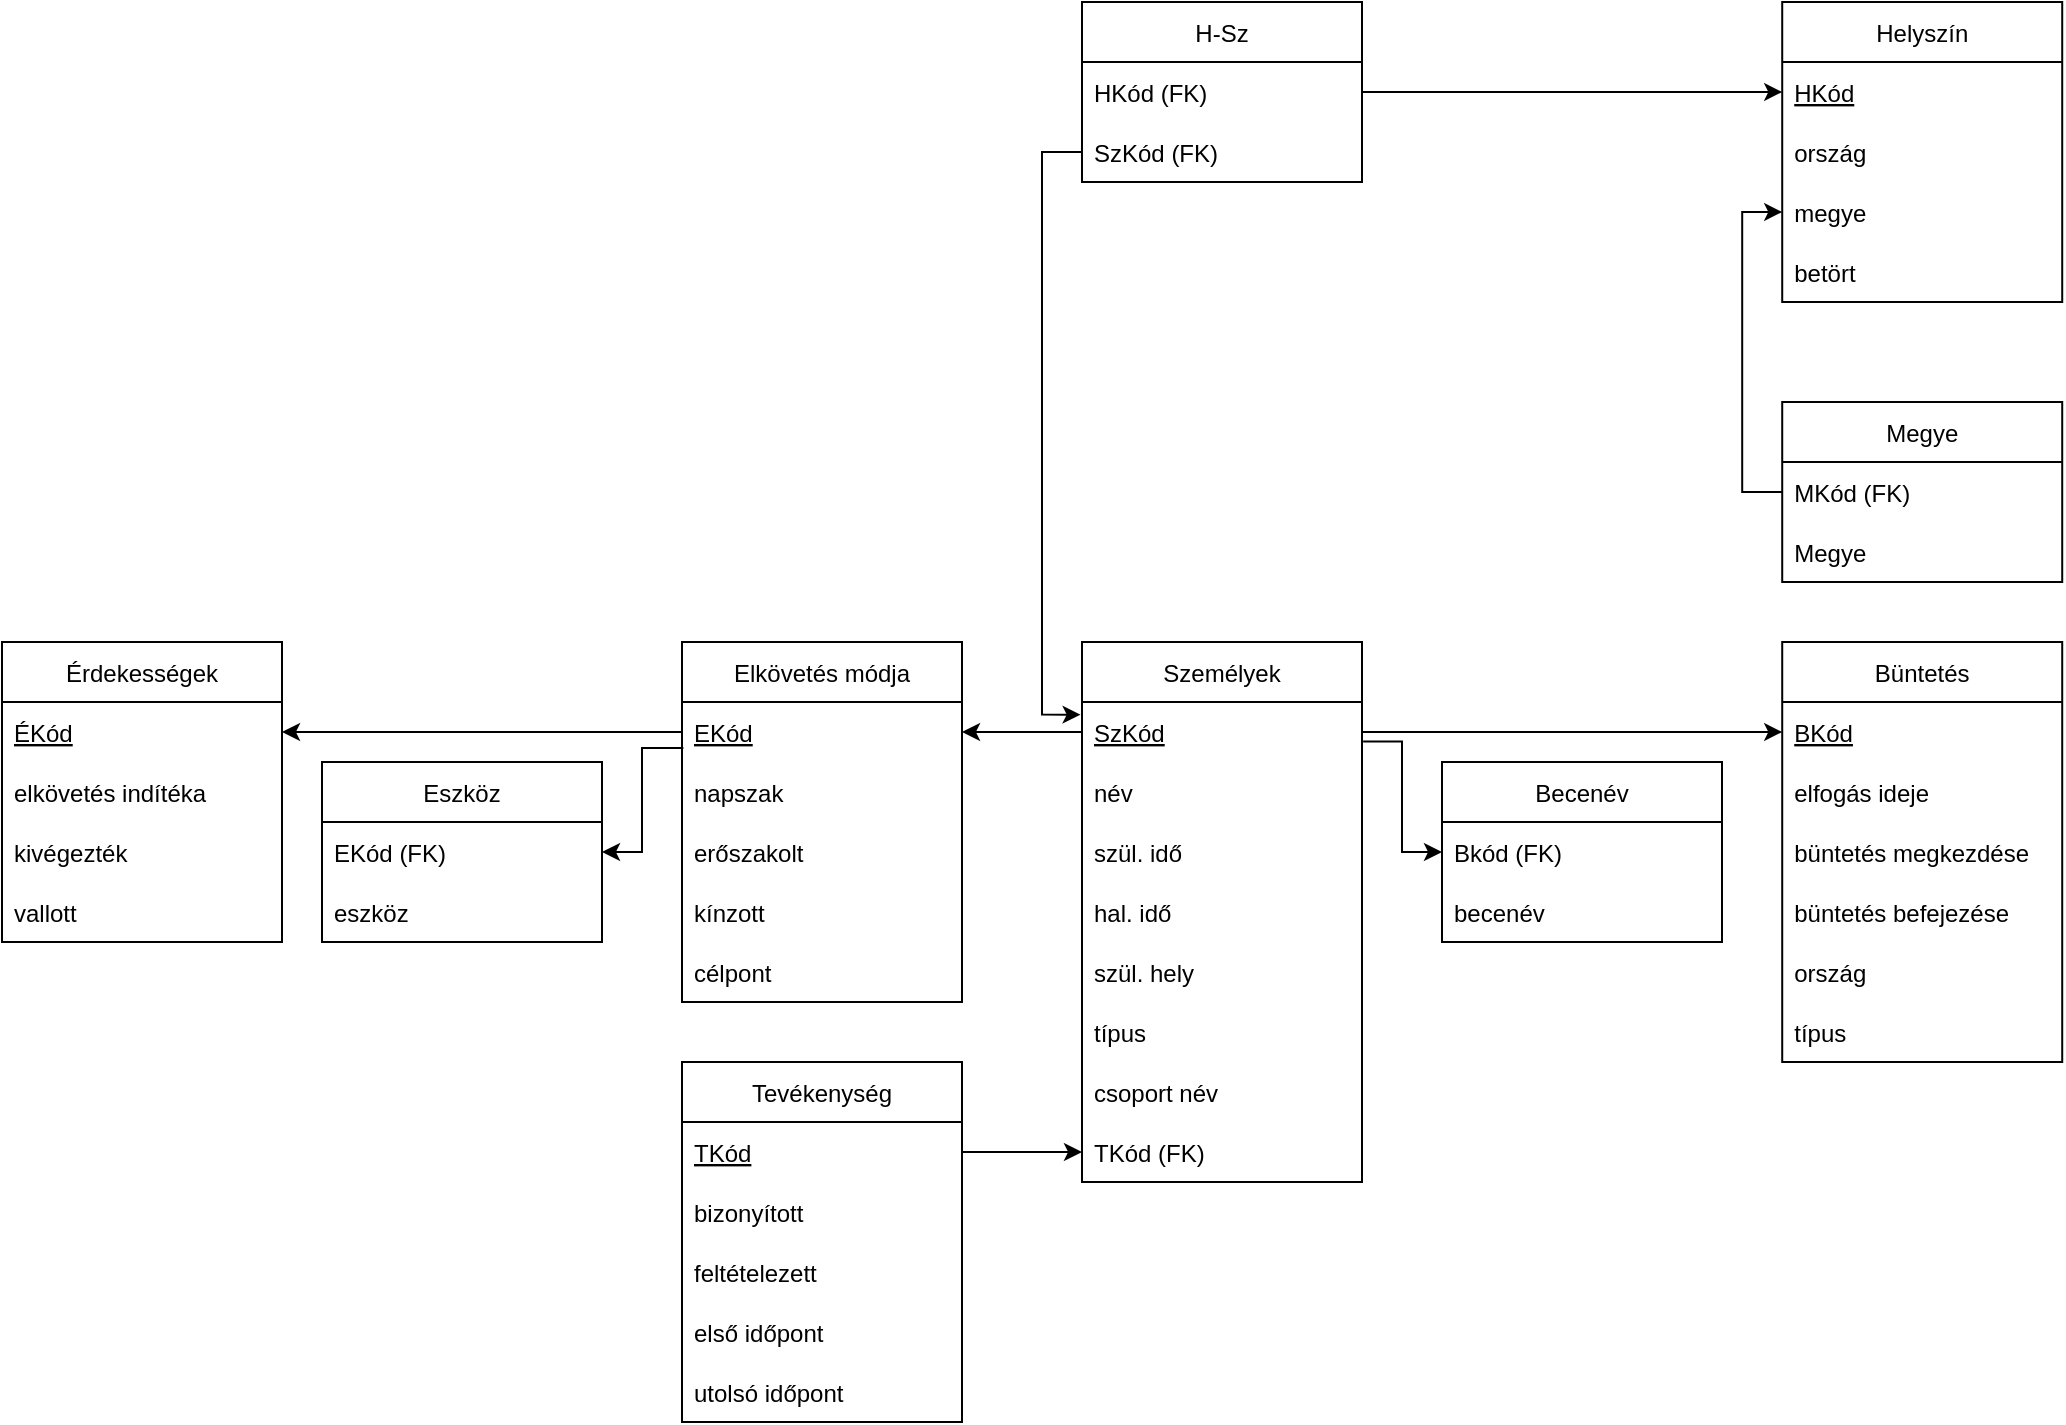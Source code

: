 <mxfile version="20.3.0" type="device"><diagram id="YJI0DrOFldtFjS6iQFlt" name="1 oldal"><mxGraphModel dx="2249" dy="2072" grid="1" gridSize="10" guides="1" tooltips="1" connect="1" arrows="1" fold="1" page="1" pageScale="1" pageWidth="827" pageHeight="1169" math="0" shadow="0"><root><mxCell id="0"/><mxCell id="1" parent="0"/><mxCell id="6kltKIEP96OqzM-ZjhFF-71" value="" style="edgeStyle=orthogonalEdgeStyle;rounded=0;orthogonalLoop=1;jettySize=auto;html=1;entryX=0;entryY=0.5;entryDx=0;entryDy=0;exitX=1;exitY=0.5;exitDx=0;exitDy=0;" parent="1" source="6kltKIEP96OqzM-ZjhFF-2" target="6kltKIEP96OqzM-ZjhFF-52" edge="1"><mxGeometry relative="1" as="geometry"><mxPoint x="640" y="350" as="targetPoint"/></mxGeometry></mxCell><mxCell id="6kltKIEP96OqzM-ZjhFF-102" value="" style="edgeStyle=orthogonalEdgeStyle;rounded=0;orthogonalLoop=1;jettySize=auto;html=1;entryX=1;entryY=0.5;entryDx=0;entryDy=0;exitX=0;exitY=0.5;exitDx=0;exitDy=0;" parent="1" source="6kltKIEP96OqzM-ZjhFF-2" target="6kltKIEP96OqzM-ZjhFF-90" edge="1"><mxGeometry relative="1" as="geometry"><mxPoint x="300.0" y="350" as="targetPoint"/></mxGeometry></mxCell><mxCell id="6kltKIEP96OqzM-ZjhFF-124" value="" style="edgeStyle=orthogonalEdgeStyle;rounded=0;orthogonalLoop=1;jettySize=auto;html=1;entryX=0;entryY=0.5;entryDx=0;entryDy=0;exitX=1.004;exitY=0.657;exitDx=0;exitDy=0;exitPerimeter=0;" parent="1" source="6kltKIEP96OqzM-ZjhFF-2" target="6kltKIEP96OqzM-ZjhFF-13" edge="1"><mxGeometry relative="1" as="geometry"/></mxCell><mxCell id="6kltKIEP96OqzM-ZjhFF-1" value="Személyek" style="swimlane;fontStyle=0;childLayout=stackLayout;horizontal=1;startSize=30;horizontalStack=0;resizeParent=1;resizeParentMax=0;resizeLast=0;collapsible=1;marginBottom=0;" parent="1" vertex="1"><mxGeometry x="390" y="200" width="140" height="270" as="geometry"/></mxCell><mxCell id="6kltKIEP96OqzM-ZjhFF-2" value="SzKód" style="text;strokeColor=none;fillColor=none;align=left;verticalAlign=middle;spacingLeft=4;spacingRight=4;overflow=hidden;points=[[0,0.5],[1,0.5]];portConstraint=eastwest;rotatable=0;fontStyle=4" parent="6kltKIEP96OqzM-ZjhFF-1" vertex="1"><mxGeometry y="30" width="140" height="30" as="geometry"/></mxCell><mxCell id="6kltKIEP96OqzM-ZjhFF-3" value="név" style="text;strokeColor=none;fillColor=none;align=left;verticalAlign=middle;spacingLeft=4;spacingRight=4;overflow=hidden;points=[[0,0.5],[1,0.5]];portConstraint=eastwest;rotatable=0;" parent="6kltKIEP96OqzM-ZjhFF-1" vertex="1"><mxGeometry y="60" width="140" height="30" as="geometry"/></mxCell><mxCell id="6kltKIEP96OqzM-ZjhFF-5" value="szül. idő" style="text;strokeColor=none;fillColor=none;align=left;verticalAlign=middle;spacingLeft=4;spacingRight=4;overflow=hidden;points=[[0,0.5],[1,0.5]];portConstraint=eastwest;rotatable=0;" parent="6kltKIEP96OqzM-ZjhFF-1" vertex="1"><mxGeometry y="90" width="140" height="30" as="geometry"/></mxCell><mxCell id="6kltKIEP96OqzM-ZjhFF-4" value="hal. idő" style="text;strokeColor=none;fillColor=none;align=left;verticalAlign=middle;spacingLeft=4;spacingRight=4;overflow=hidden;points=[[0,0.5],[1,0.5]];portConstraint=eastwest;rotatable=0;" parent="6kltKIEP96OqzM-ZjhFF-1" vertex="1"><mxGeometry y="120" width="140" height="30" as="geometry"/></mxCell><mxCell id="6kltKIEP96OqzM-ZjhFF-6" value="szül. hely" style="text;strokeColor=none;fillColor=none;align=left;verticalAlign=middle;spacingLeft=4;spacingRight=4;overflow=hidden;points=[[0,0.5],[1,0.5]];portConstraint=eastwest;rotatable=0;" parent="6kltKIEP96OqzM-ZjhFF-1" vertex="1"><mxGeometry y="150" width="140" height="30" as="geometry"/></mxCell><mxCell id="6kltKIEP96OqzM-ZjhFF-10" value="típus" style="text;strokeColor=none;fillColor=none;align=left;verticalAlign=middle;spacingLeft=4;spacingRight=4;overflow=hidden;points=[[0,0.5],[1,0.5]];portConstraint=eastwest;rotatable=0;" parent="6kltKIEP96OqzM-ZjhFF-1" vertex="1"><mxGeometry y="180" width="140" height="30" as="geometry"/></mxCell><mxCell id="6kltKIEP96OqzM-ZjhFF-11" value="csoport név" style="text;strokeColor=none;fillColor=none;align=left;verticalAlign=middle;spacingLeft=4;spacingRight=4;overflow=hidden;points=[[0,0.5],[1,0.5]];portConstraint=eastwest;rotatable=0;" parent="6kltKIEP96OqzM-ZjhFF-1" vertex="1"><mxGeometry y="210" width="140" height="30" as="geometry"/></mxCell><mxCell id="6kltKIEP96OqzM-ZjhFF-8" value="TKód (FK)" style="text;strokeColor=none;fillColor=none;align=left;verticalAlign=middle;spacingLeft=4;spacingRight=4;overflow=hidden;points=[[0,0.5],[1,0.5]];portConstraint=eastwest;rotatable=0;" parent="6kltKIEP96OqzM-ZjhFF-1" vertex="1"><mxGeometry y="240" width="140" height="30" as="geometry"/></mxCell><mxCell id="6kltKIEP96OqzM-ZjhFF-12" value="Becenév" style="swimlane;fontStyle=0;childLayout=stackLayout;horizontal=1;startSize=30;horizontalStack=0;resizeParent=1;resizeParentMax=0;resizeLast=0;collapsible=1;marginBottom=0;" parent="1" vertex="1"><mxGeometry x="570" y="260" width="140" height="90" as="geometry"/></mxCell><mxCell id="6kltKIEP96OqzM-ZjhFF-13" value="Bkód (FK)" style="text;strokeColor=none;fillColor=none;align=left;verticalAlign=middle;spacingLeft=4;spacingRight=4;overflow=hidden;points=[[0,0.5],[1,0.5]];portConstraint=eastwest;rotatable=0;fontStyle=0" parent="6kltKIEP96OqzM-ZjhFF-12" vertex="1"><mxGeometry y="30" width="140" height="30" as="geometry"/></mxCell><mxCell id="6kltKIEP96OqzM-ZjhFF-14" value="becenév" style="text;strokeColor=none;fillColor=none;align=left;verticalAlign=middle;spacingLeft=4;spacingRight=4;overflow=hidden;points=[[0,0.5],[1,0.5]];portConstraint=eastwest;rotatable=0;" parent="6kltKIEP96OqzM-ZjhFF-12" vertex="1"><mxGeometry y="60" width="140" height="30" as="geometry"/></mxCell><mxCell id="6kltKIEP96OqzM-ZjhFF-50" value="" style="edgeStyle=orthogonalEdgeStyle;rounded=0;orthogonalLoop=1;jettySize=auto;html=1;entryX=0;entryY=0.5;entryDx=0;entryDy=0;exitX=1;exitY=0.5;exitDx=0;exitDy=0;" parent="1" source="6kltKIEP96OqzM-ZjhFF-37" target="6kltKIEP96OqzM-ZjhFF-8" edge="1"><mxGeometry relative="1" as="geometry"><mxPoint x="230" y="510" as="targetPoint"/></mxGeometry></mxCell><mxCell id="6kltKIEP96OqzM-ZjhFF-36" value="Tevékenység" style="swimlane;fontStyle=0;childLayout=stackLayout;horizontal=1;startSize=30;horizontalStack=0;resizeParent=1;resizeParentMax=0;resizeLast=0;collapsible=1;marginBottom=0;" parent="1" vertex="1"><mxGeometry x="190" y="410" width="140" height="180" as="geometry"/></mxCell><mxCell id="6kltKIEP96OqzM-ZjhFF-37" value="TKód" style="text;strokeColor=none;fillColor=none;align=left;verticalAlign=middle;spacingLeft=4;spacingRight=4;overflow=hidden;points=[[0,0.5],[1,0.5]];portConstraint=eastwest;rotatable=0;fontStyle=4" parent="6kltKIEP96OqzM-ZjhFF-36" vertex="1"><mxGeometry y="30" width="140" height="30" as="geometry"/></mxCell><mxCell id="6kltKIEP96OqzM-ZjhFF-38" value="bizonyított" style="text;strokeColor=none;fillColor=none;align=left;verticalAlign=middle;spacingLeft=4;spacingRight=4;overflow=hidden;points=[[0,0.5],[1,0.5]];portConstraint=eastwest;rotatable=0;" parent="6kltKIEP96OqzM-ZjhFF-36" vertex="1"><mxGeometry y="60" width="140" height="30" as="geometry"/></mxCell><mxCell id="6kltKIEP96OqzM-ZjhFF-39" value="feltételezett" style="text;strokeColor=none;fillColor=none;align=left;verticalAlign=middle;spacingLeft=4;spacingRight=4;overflow=hidden;points=[[0,0.5],[1,0.5]];portConstraint=eastwest;rotatable=0;" parent="6kltKIEP96OqzM-ZjhFF-36" vertex="1"><mxGeometry y="90" width="140" height="30" as="geometry"/></mxCell><mxCell id="6kltKIEP96OqzM-ZjhFF-40" value="első időpont" style="text;strokeColor=none;fillColor=none;align=left;verticalAlign=middle;spacingLeft=4;spacingRight=4;overflow=hidden;points=[[0,0.5],[1,0.5]];portConstraint=eastwest;rotatable=0;" parent="6kltKIEP96OqzM-ZjhFF-36" vertex="1"><mxGeometry y="120" width="140" height="30" as="geometry"/></mxCell><mxCell id="6kltKIEP96OqzM-ZjhFF-41" value="utolsó időpont" style="text;strokeColor=none;fillColor=none;align=left;verticalAlign=middle;spacingLeft=4;spacingRight=4;overflow=hidden;points=[[0,0.5],[1,0.5]];portConstraint=eastwest;rotatable=0;" parent="6kltKIEP96OqzM-ZjhFF-36" vertex="1"><mxGeometry y="150" width="140" height="30" as="geometry"/></mxCell><mxCell id="6kltKIEP96OqzM-ZjhFF-51" value="Büntetés" style="swimlane;fontStyle=0;childLayout=stackLayout;horizontal=1;startSize=30;horizontalStack=0;resizeParent=1;resizeParentMax=0;resizeLast=0;collapsible=1;marginBottom=0;" parent="1" vertex="1"><mxGeometry x="740.11" y="200" width="140" height="210" as="geometry"/></mxCell><mxCell id="6kltKIEP96OqzM-ZjhFF-52" value="BKód" style="text;strokeColor=none;fillColor=none;align=left;verticalAlign=middle;spacingLeft=4;spacingRight=4;overflow=hidden;points=[[0,0.5],[1,0.5]];portConstraint=eastwest;rotatable=0;fontStyle=4" parent="6kltKIEP96OqzM-ZjhFF-51" vertex="1"><mxGeometry y="30" width="140" height="30" as="geometry"/></mxCell><mxCell id="6kltKIEP96OqzM-ZjhFF-53" value="elfogás ideje" style="text;strokeColor=none;fillColor=none;align=left;verticalAlign=middle;spacingLeft=4;spacingRight=4;overflow=hidden;points=[[0,0.5],[1,0.5]];portConstraint=eastwest;rotatable=0;" parent="6kltKIEP96OqzM-ZjhFF-51" vertex="1"><mxGeometry y="60" width="140" height="30" as="geometry"/></mxCell><mxCell id="6kltKIEP96OqzM-ZjhFF-54" value="büntetés megkezdése" style="text;strokeColor=none;fillColor=none;align=left;verticalAlign=middle;spacingLeft=4;spacingRight=4;overflow=hidden;points=[[0,0.5],[1,0.5]];portConstraint=eastwest;rotatable=0;" parent="6kltKIEP96OqzM-ZjhFF-51" vertex="1"><mxGeometry y="90" width="140" height="30" as="geometry"/></mxCell><mxCell id="6kltKIEP96OqzM-ZjhFF-55" value="büntetés befejezése" style="text;strokeColor=none;fillColor=none;align=left;verticalAlign=middle;spacingLeft=4;spacingRight=4;overflow=hidden;points=[[0,0.5],[1,0.5]];portConstraint=eastwest;rotatable=0;" parent="6kltKIEP96OqzM-ZjhFF-51" vertex="1"><mxGeometry y="120" width="140" height="30" as="geometry"/></mxCell><mxCell id="6kltKIEP96OqzM-ZjhFF-60" value="ország" style="text;strokeColor=none;fillColor=none;align=left;verticalAlign=middle;spacingLeft=4;spacingRight=4;overflow=hidden;points=[[0,0.5],[1,0.5]];portConstraint=eastwest;rotatable=0;" parent="6kltKIEP96OqzM-ZjhFF-51" vertex="1"><mxGeometry y="150" width="140" height="30" as="geometry"/></mxCell><mxCell id="6kltKIEP96OqzM-ZjhFF-62" value="típus" style="text;strokeColor=none;fillColor=none;align=left;verticalAlign=middle;spacingLeft=4;spacingRight=4;overflow=hidden;points=[[0,0.5],[1,0.5]];portConstraint=eastwest;rotatable=0;" parent="6kltKIEP96OqzM-ZjhFF-51" vertex="1"><mxGeometry y="180" width="140" height="30" as="geometry"/></mxCell><mxCell id="6kltKIEP96OqzM-ZjhFF-79" value="" style="edgeStyle=orthogonalEdgeStyle;rounded=0;orthogonalLoop=1;jettySize=auto;html=1;entryX=-0.005;entryY=0.211;entryDx=0;entryDy=0;exitX=0;exitY=0.5;exitDx=0;exitDy=0;entryPerimeter=0;" parent="1" source="6kltKIEP96OqzM-ZjhFF-74" target="6kltKIEP96OqzM-ZjhFF-2" edge="1"><mxGeometry relative="1" as="geometry"><mxPoint x="270" y="215" as="targetPoint"/></mxGeometry></mxCell><mxCell id="6kltKIEP96OqzM-ZjhFF-88" value="" style="edgeStyle=orthogonalEdgeStyle;rounded=0;orthogonalLoop=1;jettySize=auto;html=1;entryX=0;entryY=0.5;entryDx=0;entryDy=0;" parent="1" source="6kltKIEP96OqzM-ZjhFF-72" target="6kltKIEP96OqzM-ZjhFF-82" edge="1"><mxGeometry relative="1" as="geometry"/></mxCell><mxCell id="6kltKIEP96OqzM-ZjhFF-72" value="H-Sz" style="swimlane;fontStyle=0;childLayout=stackLayout;horizontal=1;startSize=30;horizontalStack=0;resizeParent=1;resizeParentMax=0;resizeLast=0;collapsible=1;marginBottom=0;" parent="1" vertex="1"><mxGeometry x="390" y="-120" width="140" height="90" as="geometry"/></mxCell><mxCell id="6kltKIEP96OqzM-ZjhFF-73" value="HKód (FK)" style="text;strokeColor=none;fillColor=none;align=left;verticalAlign=middle;spacingLeft=4;spacingRight=4;overflow=hidden;points=[[0,0.5],[1,0.5]];portConstraint=eastwest;rotatable=0;" parent="6kltKIEP96OqzM-ZjhFF-72" vertex="1"><mxGeometry y="30" width="140" height="30" as="geometry"/></mxCell><mxCell id="6kltKIEP96OqzM-ZjhFF-74" value="SzKód (FK)" style="text;strokeColor=none;fillColor=none;align=left;verticalAlign=middle;spacingLeft=4;spacingRight=4;overflow=hidden;points=[[0,0.5],[1,0.5]];portConstraint=eastwest;rotatable=0;" parent="6kltKIEP96OqzM-ZjhFF-72" vertex="1"><mxGeometry y="60" width="140" height="30" as="geometry"/></mxCell><mxCell id="6kltKIEP96OqzM-ZjhFF-81" value="Helyszín" style="swimlane;fontStyle=0;childLayout=stackLayout;horizontal=1;startSize=30;horizontalStack=0;resizeParent=1;resizeParentMax=0;resizeLast=0;collapsible=1;marginBottom=0;" parent="1" vertex="1"><mxGeometry x="740.11" y="-120" width="140" height="150" as="geometry"/></mxCell><mxCell id="6kltKIEP96OqzM-ZjhFF-82" value="HKód" style="text;strokeColor=none;fillColor=none;align=left;verticalAlign=middle;spacingLeft=4;spacingRight=4;overflow=hidden;points=[[0,0.5],[1,0.5]];portConstraint=eastwest;rotatable=0;fontStyle=4" parent="6kltKIEP96OqzM-ZjhFF-81" vertex="1"><mxGeometry y="30" width="140" height="30" as="geometry"/></mxCell><mxCell id="6kltKIEP96OqzM-ZjhFF-83" value="ország" style="text;strokeColor=none;fillColor=none;align=left;verticalAlign=middle;spacingLeft=4;spacingRight=4;overflow=hidden;points=[[0,0.5],[1,0.5]];portConstraint=eastwest;rotatable=0;" parent="6kltKIEP96OqzM-ZjhFF-81" vertex="1"><mxGeometry y="60" width="140" height="30" as="geometry"/></mxCell><mxCell id="6kltKIEP96OqzM-ZjhFF-84" value="megye" style="text;strokeColor=none;fillColor=none;align=left;verticalAlign=middle;spacingLeft=4;spacingRight=4;overflow=hidden;points=[[0,0.5],[1,0.5]];portConstraint=eastwest;rotatable=0;" parent="6kltKIEP96OqzM-ZjhFF-81" vertex="1"><mxGeometry y="90" width="140" height="30" as="geometry"/></mxCell><mxCell id="I79VAe0eTsQGdYTnJ9xU-10" value="betört" style="text;strokeColor=none;fillColor=none;align=left;verticalAlign=middle;spacingLeft=4;spacingRight=4;overflow=hidden;points=[[0,0.5],[1,0.5]];portConstraint=eastwest;rotatable=0;" parent="6kltKIEP96OqzM-ZjhFF-81" vertex="1"><mxGeometry y="120" width="140" height="30" as="geometry"/></mxCell><mxCell id="6kltKIEP96OqzM-ZjhFF-110" value="" style="edgeStyle=orthogonalEdgeStyle;rounded=0;orthogonalLoop=1;jettySize=auto;html=1;exitX=0;exitY=0.5;exitDx=0;exitDy=0;entryX=1;entryY=0.5;entryDx=0;entryDy=0;" parent="1" source="6kltKIEP96OqzM-ZjhFF-90" target="6kltKIEP96OqzM-ZjhFF-104" edge="1"><mxGeometry relative="1" as="geometry"/></mxCell><mxCell id="6kltKIEP96OqzM-ZjhFF-123" value="" style="edgeStyle=orthogonalEdgeStyle;rounded=0;orthogonalLoop=1;jettySize=auto;html=1;exitX=0.005;exitY=0.767;exitDx=0;exitDy=0;entryX=1;entryY=0.5;entryDx=0;entryDy=0;exitPerimeter=0;" parent="1" source="6kltKIEP96OqzM-ZjhFF-90" target="6kltKIEP96OqzM-ZjhFF-114" edge="1"><mxGeometry relative="1" as="geometry"><mxPoint x="60.059" y="380" as="targetPoint"/></mxGeometry></mxCell><mxCell id="6kltKIEP96OqzM-ZjhFF-89" value="Elkövetés módja" style="swimlane;fontStyle=0;childLayout=stackLayout;horizontal=1;startSize=30;horizontalStack=0;resizeParent=1;resizeParentMax=0;resizeLast=0;collapsible=1;marginBottom=0;" parent="1" vertex="1"><mxGeometry x="190" y="200" width="140" height="180" as="geometry"/></mxCell><mxCell id="6kltKIEP96OqzM-ZjhFF-90" value="EKód" style="text;strokeColor=none;fillColor=none;align=left;verticalAlign=middle;spacingLeft=4;spacingRight=4;overflow=hidden;points=[[0,0.5],[1,0.5]];portConstraint=eastwest;rotatable=0;fontStyle=4" parent="6kltKIEP96OqzM-ZjhFF-89" vertex="1"><mxGeometry y="30" width="140" height="30" as="geometry"/></mxCell><mxCell id="6kltKIEP96OqzM-ZjhFF-92" value="napszak" style="text;strokeColor=none;fillColor=none;align=left;verticalAlign=middle;spacingLeft=4;spacingRight=4;overflow=hidden;points=[[0,0.5],[1,0.5]];portConstraint=eastwest;rotatable=0;" parent="6kltKIEP96OqzM-ZjhFF-89" vertex="1"><mxGeometry y="60" width="140" height="30" as="geometry"/></mxCell><mxCell id="6kltKIEP96OqzM-ZjhFF-105" value="erőszakolt" style="text;strokeColor=none;fillColor=none;align=left;verticalAlign=middle;spacingLeft=4;spacingRight=4;overflow=hidden;points=[[0,0.5],[1,0.5]];portConstraint=eastwest;rotatable=0;" parent="6kltKIEP96OqzM-ZjhFF-89" vertex="1"><mxGeometry y="90" width="140" height="30" as="geometry"/></mxCell><mxCell id="6kltKIEP96OqzM-ZjhFF-107" value="kínzott" style="text;strokeColor=none;fillColor=none;align=left;verticalAlign=middle;spacingLeft=4;spacingRight=4;overflow=hidden;points=[[0,0.5],[1,0.5]];portConstraint=eastwest;rotatable=0;" parent="6kltKIEP96OqzM-ZjhFF-89" vertex="1"><mxGeometry y="120" width="140" height="30" as="geometry"/></mxCell><mxCell id="6kltKIEP96OqzM-ZjhFF-91" value="célpont" style="text;strokeColor=none;fillColor=none;align=left;verticalAlign=middle;spacingLeft=4;spacingRight=4;overflow=hidden;points=[[0,0.5],[1,0.5]];portConstraint=eastwest;rotatable=0;" parent="6kltKIEP96OqzM-ZjhFF-89" vertex="1"><mxGeometry y="150" width="140" height="30" as="geometry"/></mxCell><mxCell id="6kltKIEP96OqzM-ZjhFF-103" value="Érdekességek" style="swimlane;fontStyle=0;childLayout=stackLayout;horizontal=1;startSize=30;horizontalStack=0;resizeParent=1;resizeParentMax=0;resizeLast=0;collapsible=1;marginBottom=0;" parent="1" vertex="1"><mxGeometry x="-150" y="200" width="140" height="150" as="geometry"/></mxCell><mxCell id="6kltKIEP96OqzM-ZjhFF-104" value="ÉKód" style="text;strokeColor=none;fillColor=none;align=left;verticalAlign=middle;spacingLeft=4;spacingRight=4;overflow=hidden;points=[[0,0.5],[1,0.5]];portConstraint=eastwest;rotatable=0;fontStyle=4" parent="6kltKIEP96OqzM-ZjhFF-103" vertex="1"><mxGeometry y="30" width="140" height="30" as="geometry"/></mxCell><mxCell id="6kltKIEP96OqzM-ZjhFF-108" value="elkövetés indítéka" style="text;strokeColor=none;fillColor=none;align=left;verticalAlign=middle;spacingLeft=4;spacingRight=4;overflow=hidden;points=[[0,0.5],[1,0.5]];portConstraint=eastwest;rotatable=0;" parent="6kltKIEP96OqzM-ZjhFF-103" vertex="1"><mxGeometry y="60" width="140" height="30" as="geometry"/></mxCell><mxCell id="7-nfMm2uteRhviBvf00d-1" value="kivégezték" style="text;strokeColor=none;fillColor=none;align=left;verticalAlign=middle;spacingLeft=4;spacingRight=4;overflow=hidden;points=[[0,0.5],[1,0.5]];portConstraint=eastwest;rotatable=0;" vertex="1" parent="6kltKIEP96OqzM-ZjhFF-103"><mxGeometry y="90" width="140" height="30" as="geometry"/></mxCell><mxCell id="6kltKIEP96OqzM-ZjhFF-109" value="vallott" style="text;strokeColor=none;fillColor=none;align=left;verticalAlign=middle;spacingLeft=4;spacingRight=4;overflow=hidden;points=[[0,0.5],[1,0.5]];portConstraint=eastwest;rotatable=0;" parent="6kltKIEP96OqzM-ZjhFF-103" vertex="1"><mxGeometry y="120" width="140" height="30" as="geometry"/></mxCell><mxCell id="6kltKIEP96OqzM-ZjhFF-113" value="Eszköz" style="swimlane;fontStyle=0;childLayout=stackLayout;horizontal=1;startSize=30;horizontalStack=0;resizeParent=1;resizeParentMax=0;resizeLast=0;collapsible=1;marginBottom=0;" parent="1" vertex="1"><mxGeometry x="10" y="260" width="140" height="90" as="geometry"/></mxCell><mxCell id="6kltKIEP96OqzM-ZjhFF-114" value="EKód (FK)" style="text;strokeColor=none;fillColor=none;align=left;verticalAlign=middle;spacingLeft=4;spacingRight=4;overflow=hidden;points=[[0,0.5],[1,0.5]];portConstraint=eastwest;rotatable=0;" parent="6kltKIEP96OqzM-ZjhFF-113" vertex="1"><mxGeometry y="30" width="140" height="30" as="geometry"/></mxCell><mxCell id="6kltKIEP96OqzM-ZjhFF-115" value="eszköz" style="text;strokeColor=none;fillColor=none;align=left;verticalAlign=middle;spacingLeft=4;spacingRight=4;overflow=hidden;points=[[0,0.5],[1,0.5]];portConstraint=eastwest;rotatable=0;" parent="6kltKIEP96OqzM-ZjhFF-113" vertex="1"><mxGeometry y="60" width="140" height="30" as="geometry"/></mxCell><mxCell id="I79VAe0eTsQGdYTnJ9xU-9" value="" style="edgeStyle=orthogonalEdgeStyle;rounded=0;orthogonalLoop=1;jettySize=auto;html=1;entryX=0;entryY=0.5;entryDx=0;entryDy=0;exitX=0;exitY=0.5;exitDx=0;exitDy=0;" parent="1" source="I79VAe0eTsQGdYTnJ9xU-5" target="6kltKIEP96OqzM-ZjhFF-84" edge="1"><mxGeometry relative="1" as="geometry"><mxPoint x="660.11" y="65" as="targetPoint"/></mxGeometry></mxCell><mxCell id="I79VAe0eTsQGdYTnJ9xU-1" value="Megye" style="swimlane;fontStyle=0;childLayout=stackLayout;horizontal=1;startSize=30;horizontalStack=0;resizeParent=1;resizeParentMax=0;resizeLast=0;collapsible=1;marginBottom=0;" parent="1" vertex="1"><mxGeometry x="740.11" y="80" width="140" height="90" as="geometry"/></mxCell><mxCell id="I79VAe0eTsQGdYTnJ9xU-5" value="MKód (FK)" style="text;strokeColor=none;fillColor=none;align=left;verticalAlign=middle;spacingLeft=4;spacingRight=4;overflow=hidden;points=[[0,0.5],[1,0.5]];portConstraint=eastwest;rotatable=0;" parent="I79VAe0eTsQGdYTnJ9xU-1" vertex="1"><mxGeometry y="30" width="140" height="30" as="geometry"/></mxCell><mxCell id="I79VAe0eTsQGdYTnJ9xU-3" value="Megye" style="text;strokeColor=none;fillColor=none;align=left;verticalAlign=middle;spacingLeft=4;spacingRight=4;overflow=hidden;points=[[0,0.5],[1,0.5]];portConstraint=eastwest;rotatable=0;" parent="I79VAe0eTsQGdYTnJ9xU-1" vertex="1"><mxGeometry y="60" width="140" height="30" as="geometry"/></mxCell></root></mxGraphModel></diagram></mxfile>